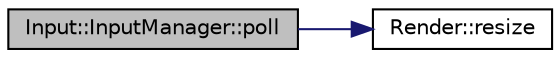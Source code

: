 digraph G
{
  edge [fontname="Helvetica",fontsize="10",labelfontname="Helvetica",labelfontsize="10"];
  node [fontname="Helvetica",fontsize="10",shape=record];
  rankdir="LR";
  Node1 [label="Input::InputManager::poll",height=0.2,width=0.4,color="black", fillcolor="grey75", style="filled" fontcolor="black"];
  Node1 -> Node2 [color="midnightblue",fontsize="10",style="solid",fontname="Helvetica"];
  Node2 [label="Render::resize",height=0.2,width=0.4,color="black", fillcolor="white", style="filled",URL="$namespace_render.html#aec95c0d3bbbec74e588dfefc1e0a1d9f"];
}
